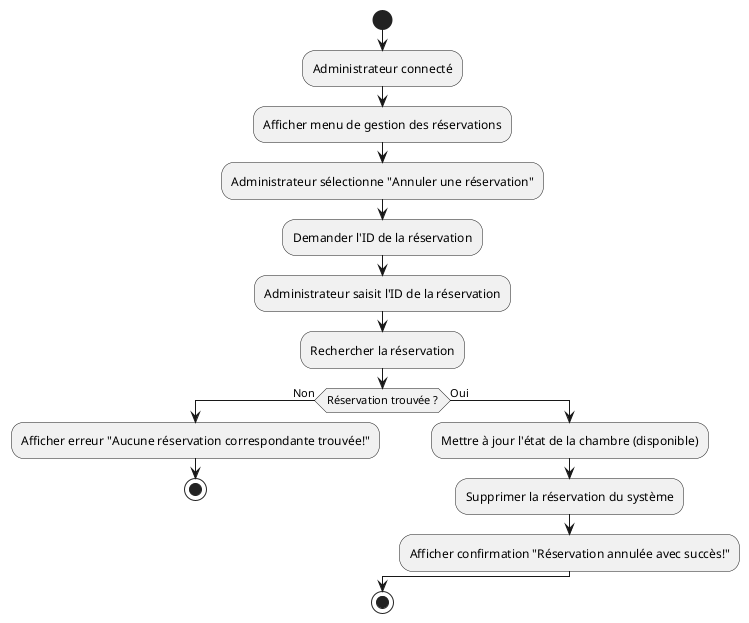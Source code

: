 @startuml
start

:Administrateur connecté;
:Afficher menu de gestion des réservations;
:Administrateur sélectionne "Annuler une réservation";

:Demander l'ID de la réservation;
:Administrateur saisit l'ID de la réservation;

:Rechercher la réservation;
if (Réservation trouvée ?) then (Non)
    :Afficher erreur "Aucune réservation correspondante trouvée!";
    stop
else (Oui)
    :Mettre à jour l'état de la chambre (disponible);
    :Supprimer la réservation du système;
    :Afficher confirmation "Réservation annulée avec succès!";
endif

stop
@enduml
